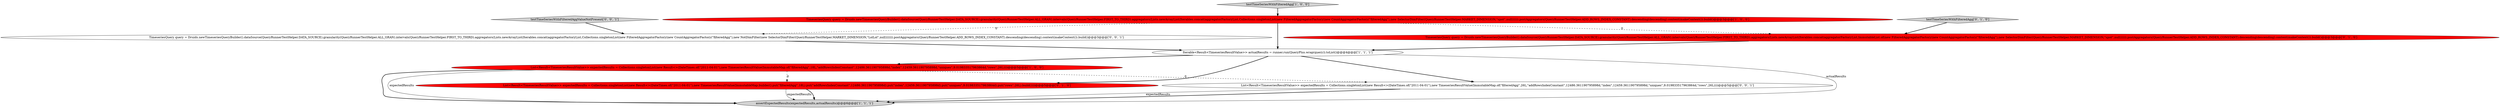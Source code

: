 digraph {
3 [style = filled, label = "List<Result<TimeseriesResultValue>> expectedResults = Collections.singletonList(new Result<>(DateTimes.of(\"2011-04-01\"),new TimeseriesResultValue(ImmutableMap.of(\"filteredAgg\",18L,\"addRowsIndexConstant\",12486.361190795898d,\"index\",12459.361190795898d,\"uniques\",9.019833517963864d,\"rows\",26L))))@@@5@@@['1', '0', '0']", fillcolor = red, shape = ellipse image = "AAA1AAABBB1BBB"];
7 [style = filled, label = "testTimeSeriesWithFilteredAgg['0', '1', '0']", fillcolor = lightgray, shape = diamond image = "AAA0AAABBB2BBB"];
1 [style = filled, label = "TimeseriesQuery query = Druids.newTimeseriesQueryBuilder().dataSource(QueryRunnerTestHelper.DATA_SOURCE).granularity(QueryRunnerTestHelper.ALL_GRAN).intervals(QueryRunnerTestHelper.FIRST_TO_THIRD).aggregators(Lists.newArrayList(Iterables.concat(aggregatorFactoryList,Collections.singletonList(new FilteredAggregatorFactory(new CountAggregatorFactory(\"filteredAgg\"),new SelectorDimFilter(QueryRunnerTestHelper.MARKET_DIMENSION,\"spot\",null)))))).postAggregators(QueryRunnerTestHelper.ADD_ROWS_INDEX_CONSTANT).descending(descending).context(makeContext()).build()@@@3@@@['1', '0', '0']", fillcolor = red, shape = ellipse image = "AAA1AAABBB1BBB"];
6 [style = filled, label = "List<Result<TimeseriesResultValue>> expectedResults = Collections.singletonList(new Result<>(DateTimes.of(\"2011-04-01\"),new TimeseriesResultValue(ImmutableMap.builder().put(\"filteredAgg\",18L).put(\"addRowsIndexConstant\",12486.361190795898d).put(\"index\",12459.361190795898d).put(\"uniques\",9.019833517963864d).put(\"rows\",26L).build())))@@@5@@@['0', '1', '0']", fillcolor = red, shape = ellipse image = "AAA1AAABBB2BBB"];
9 [style = filled, label = "List<Result<TimeseriesResultValue>> expectedResults = Collections.singletonList(new Result<>(DateTimes.of(\"2011-04-01\"),new TimeseriesResultValue(ImmutableMap.of(\"filteredAgg\",26L,\"addRowsIndexConstant\",12486.361190795898d,\"index\",12459.361190795898d,\"uniques\",9.019833517963864d,\"rows\",26L))))@@@5@@@['0', '0', '1']", fillcolor = white, shape = ellipse image = "AAA0AAABBB3BBB"];
0 [style = filled, label = "Iterable<Result<TimeseriesResultValue>> actualResults = runner.run(QueryPlus.wrap(query)).toList()@@@4@@@['1', '1', '1']", fillcolor = white, shape = ellipse image = "AAA0AAABBB1BBB"];
10 [style = filled, label = "testTimeSeriesWithFilteredAggValueNotPresent['0', '0', '1']", fillcolor = lightgray, shape = diamond image = "AAA0AAABBB3BBB"];
4 [style = filled, label = "testTimeSeriesWithFilteredAgg['1', '0', '0']", fillcolor = lightgray, shape = diamond image = "AAA0AAABBB1BBB"];
8 [style = filled, label = "TimeseriesQuery query = Druids.newTimeseriesQueryBuilder().dataSource(QueryRunnerTestHelper.DATA_SOURCE).granularity(QueryRunnerTestHelper.ALL_GRAN).intervals(QueryRunnerTestHelper.FIRST_TO_THIRD).aggregators(Lists.newArrayList(Iterables.concat(aggregatorFactoryList,Collections.singletonList(new FilteredAggregatorFactory(new CountAggregatorFactory(\"filteredAgg\"),new NotDimFilter(new SelectorDimFilter(QueryRunnerTestHelper.MARKET_DIMENSION,\"LolLol\",null))))))).postAggregators(QueryRunnerTestHelper.ADD_ROWS_INDEX_CONSTANT).descending(descending).context(makeContext()).build()@@@3@@@['0', '0', '1']", fillcolor = white, shape = ellipse image = "AAA0AAABBB3BBB"];
5 [style = filled, label = "TimeseriesQuery query = Druids.newTimeseriesQueryBuilder().dataSource(QueryRunnerTestHelper.DATA_SOURCE).granularity(QueryRunnerTestHelper.ALL_GRAN).intervals(QueryRunnerTestHelper.FIRST_TO_THIRD).aggregators(Lists.newArrayList(Iterables.concat(aggregatorFactoryList,ImmutableList.of(new FilteredAggregatorFactory(new CountAggregatorFactory(\"filteredAgg\"),new SelectorDimFilter(QueryRunnerTestHelper.MARKET_DIMENSION,\"spot\",null)))))).postAggregators(QueryRunnerTestHelper.ADD_ROWS_INDEX_CONSTANT).descending(descending).context(makeContext()).build()@@@3@@@['0', '1', '0']", fillcolor = red, shape = ellipse image = "AAA1AAABBB2BBB"];
2 [style = filled, label = "assertExpectedResults(expectedResults,actualResults)@@@6@@@['1', '1', '1']", fillcolor = lightgray, shape = ellipse image = "AAA0AAABBB1BBB"];
8->0 [style = bold, label=""];
0->3 [style = bold, label=""];
9->2 [style = solid, label="expectedResults"];
1->8 [style = dashed, label="0"];
3->6 [style = dashed, label="0"];
4->1 [style = bold, label=""];
7->5 [style = bold, label=""];
0->9 [style = bold, label=""];
6->2 [style = solid, label="expectedResults"];
1->0 [style = bold, label=""];
0->2 [style = solid, label="actualResults"];
1->5 [style = dashed, label="0"];
3->2 [style = bold, label=""];
5->0 [style = bold, label=""];
10->8 [style = bold, label=""];
3->2 [style = solid, label="expectedResults"];
3->9 [style = dashed, label="0"];
0->6 [style = bold, label=""];
9->2 [style = bold, label=""];
6->2 [style = bold, label=""];
}
